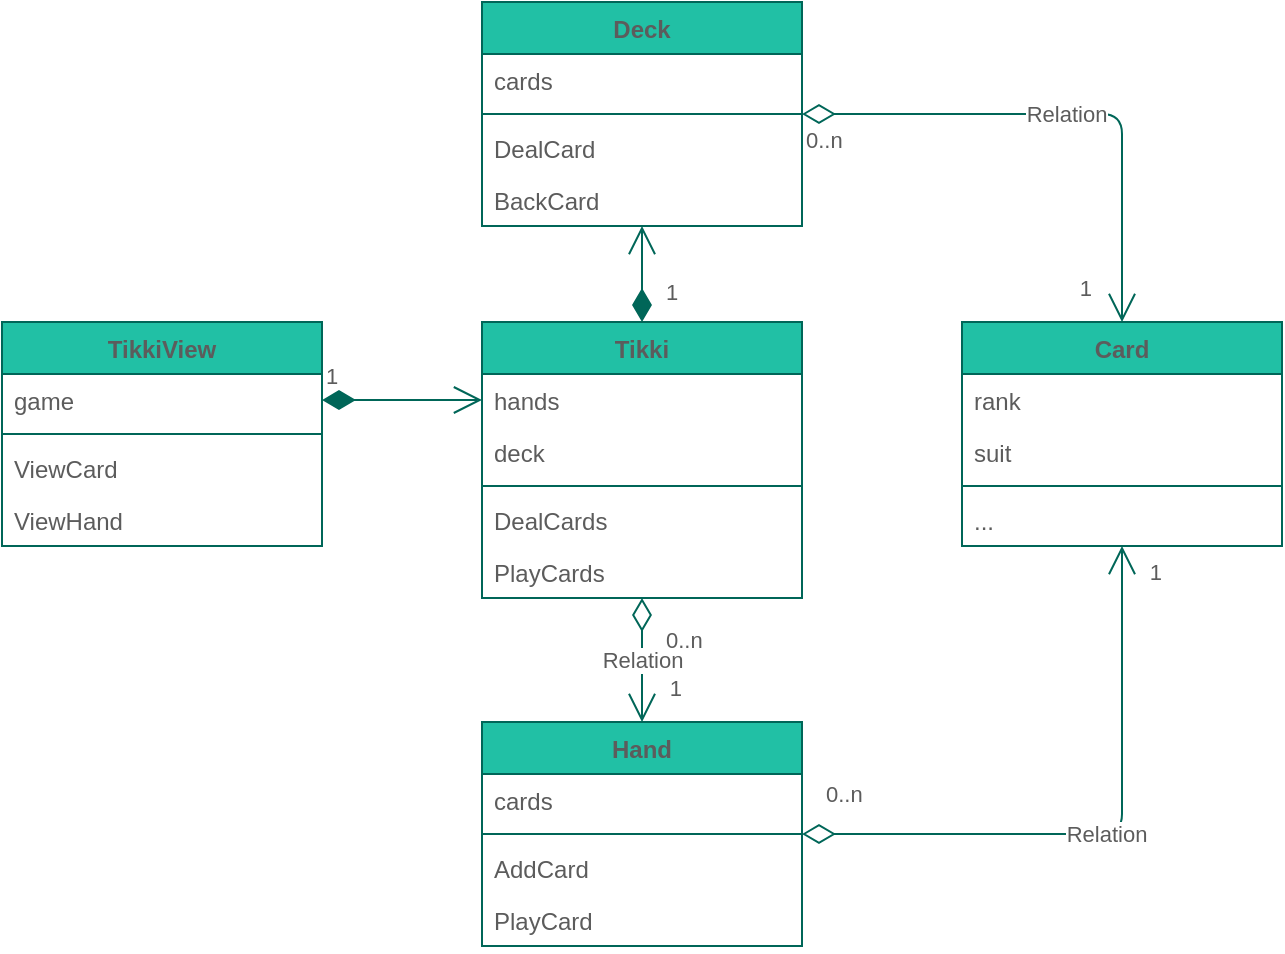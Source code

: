 <mxfile version="16.4.0" type="device" pages="2"><diagram id="RX4p3OTOQVOlGq16q89p" name="Tikki"><mxGraphModel dx="1360" dy="1025" grid="1" gridSize="10" guides="1" tooltips="1" connect="1" arrows="1" fold="1" page="1" pageScale="1" pageWidth="1169" pageHeight="827" math="0" shadow="0"><root><mxCell id="-Nuhy8uTT4zvfSv6QDly-0"/><mxCell id="-Nuhy8uTT4zvfSv6QDly-1" parent="-Nuhy8uTT4zvfSv6QDly-0"/><mxCell id="T8y8iJUfn7oPZhLrixho-6" value="Card" style="swimlane;fontStyle=1;align=center;verticalAlign=top;childLayout=stackLayout;horizontal=1;startSize=26;horizontalStack=0;resizeParent=1;resizeParentMax=0;resizeLast=0;collapsible=1;marginBottom=0;rounded=0;fillColor=#21C0A5;strokeColor=#006658;fontColor=#5C5C5C;" parent="-Nuhy8uTT4zvfSv6QDly-1" vertex="1"><mxGeometry x="520" y="280" width="160" height="112" as="geometry"><mxRectangle x="320" y="520" width="60" height="26" as="alternateBounds"/></mxGeometry></mxCell><mxCell id="T8y8iJUfn7oPZhLrixho-7" value="rank" style="text;strokeColor=none;fillColor=none;align=left;verticalAlign=top;spacingLeft=4;spacingRight=4;overflow=hidden;rotatable=0;points=[[0,0.5],[1,0.5]];portConstraint=eastwest;rounded=0;fontColor=#5C5C5C;" parent="T8y8iJUfn7oPZhLrixho-6" vertex="1"><mxGeometry y="26" width="160" height="26" as="geometry"/></mxCell><mxCell id="T8y8iJUfn7oPZhLrixho-10" value="suit" style="text;strokeColor=none;fillColor=none;align=left;verticalAlign=top;spacingLeft=4;spacingRight=4;overflow=hidden;rotatable=0;points=[[0,0.5],[1,0.5]];portConstraint=eastwest;rounded=0;fontColor=#5C5C5C;" parent="T8y8iJUfn7oPZhLrixho-6" vertex="1"><mxGeometry y="52" width="160" height="26" as="geometry"/></mxCell><mxCell id="T8y8iJUfn7oPZhLrixho-8" value="" style="line;strokeWidth=1;fillColor=none;align=left;verticalAlign=middle;spacingTop=-1;spacingLeft=3;spacingRight=3;rotatable=0;labelPosition=right;points=[];portConstraint=eastwest;rounded=0;strokeColor=#006658;fontColor=#5C5C5C;" parent="T8y8iJUfn7oPZhLrixho-6" vertex="1"><mxGeometry y="78" width="160" height="8" as="geometry"/></mxCell><mxCell id="EczEbNSRcVhQ7qHqxCyy-0" value="..." style="text;strokeColor=none;fillColor=none;align=left;verticalAlign=top;spacingLeft=4;spacingRight=4;overflow=hidden;rotatable=0;points=[[0,0.5],[1,0.5]];portConstraint=eastwest;rounded=0;sketch=0;fontColor=#5C5C5C;" parent="T8y8iJUfn7oPZhLrixho-6" vertex="1"><mxGeometry y="86" width="160" height="26" as="geometry"/></mxCell><mxCell id="T8y8iJUfn7oPZhLrixho-12" value="Deck" style="swimlane;fontStyle=1;align=center;verticalAlign=top;childLayout=stackLayout;horizontal=1;startSize=26;horizontalStack=0;resizeParent=1;resizeParentMax=0;resizeLast=0;collapsible=1;marginBottom=0;rounded=0;sketch=0;fontColor=#5C5C5C;strokeColor=#006658;fillColor=#21C0A5;" parent="-Nuhy8uTT4zvfSv6QDly-1" vertex="1"><mxGeometry x="280" y="120" width="160" height="112" as="geometry"/></mxCell><mxCell id="T8y8iJUfn7oPZhLrixho-13" value="cards" style="text;strokeColor=none;fillColor=none;align=left;verticalAlign=top;spacingLeft=4;spacingRight=4;overflow=hidden;rotatable=0;points=[[0,0.5],[1,0.5]];portConstraint=eastwest;rounded=0;sketch=0;fontColor=#5C5C5C;" parent="T8y8iJUfn7oPZhLrixho-12" vertex="1"><mxGeometry y="26" width="160" height="26" as="geometry"/></mxCell><mxCell id="T8y8iJUfn7oPZhLrixho-14" value="" style="line;strokeWidth=1;fillColor=none;align=left;verticalAlign=middle;spacingTop=-1;spacingLeft=3;spacingRight=3;rotatable=0;labelPosition=right;points=[];portConstraint=eastwest;rounded=0;sketch=0;fontColor=#5C5C5C;strokeColor=#006658;" parent="T8y8iJUfn7oPZhLrixho-12" vertex="1"><mxGeometry y="52" width="160" height="8" as="geometry"/></mxCell><mxCell id="T8y8iJUfn7oPZhLrixho-15" value="DealCard" style="text;strokeColor=none;fillColor=none;align=left;verticalAlign=top;spacingLeft=4;spacingRight=4;overflow=hidden;rotatable=0;points=[[0,0.5],[1,0.5]];portConstraint=eastwest;rounded=0;sketch=0;fontColor=#5C5C5C;" parent="T8y8iJUfn7oPZhLrixho-12" vertex="1"><mxGeometry y="60" width="160" height="26" as="geometry"/></mxCell><mxCell id="yNmr_ca3rQCdGXlpFn8b-0" value="BackCard" style="text;strokeColor=none;fillColor=none;align=left;verticalAlign=top;spacingLeft=4;spacingRight=4;overflow=hidden;rotatable=0;points=[[0,0.5],[1,0.5]];portConstraint=eastwest;fontColor=#5C5C5C;" vertex="1" parent="T8y8iJUfn7oPZhLrixho-12"><mxGeometry y="86" width="160" height="26" as="geometry"/></mxCell><mxCell id="T8y8iJUfn7oPZhLrixho-16" value="Tikki" style="swimlane;fontStyle=1;align=center;verticalAlign=top;childLayout=stackLayout;horizontal=1;startSize=26;horizontalStack=0;resizeParent=1;resizeParentMax=0;resizeLast=0;collapsible=1;marginBottom=0;rounded=0;sketch=0;fontColor=#5C5C5C;strokeColor=#006658;fillColor=#21C0A5;" parent="-Nuhy8uTT4zvfSv6QDly-1" vertex="1"><mxGeometry x="280" y="280" width="160" height="138" as="geometry"/></mxCell><mxCell id="T8y8iJUfn7oPZhLrixho-17" value="hands" style="text;strokeColor=none;fillColor=none;align=left;verticalAlign=top;spacingLeft=4;spacingRight=4;overflow=hidden;rotatable=0;points=[[0,0.5],[1,0.5]];portConstraint=eastwest;rounded=0;sketch=0;fontColor=#5C5C5C;" parent="T8y8iJUfn7oPZhLrixho-16" vertex="1"><mxGeometry y="26" width="160" height="26" as="geometry"/></mxCell><mxCell id="n0GGKXsMigTYkd6PRefR-13" value="deck" style="text;strokeColor=none;fillColor=none;align=left;verticalAlign=top;spacingLeft=4;spacingRight=4;overflow=hidden;rotatable=0;points=[[0,0.5],[1,0.5]];portConstraint=eastwest;rounded=0;sketch=0;fontColor=#5C5C5C;" parent="T8y8iJUfn7oPZhLrixho-16" vertex="1"><mxGeometry y="52" width="160" height="26" as="geometry"/></mxCell><mxCell id="T8y8iJUfn7oPZhLrixho-18" value="" style="line;strokeWidth=1;fillColor=none;align=left;verticalAlign=middle;spacingTop=-1;spacingLeft=3;spacingRight=3;rotatable=0;labelPosition=right;points=[];portConstraint=eastwest;rounded=0;sketch=0;fontColor=#5C5C5C;strokeColor=#006658;" parent="T8y8iJUfn7oPZhLrixho-16" vertex="1"><mxGeometry y="78" width="160" height="8" as="geometry"/></mxCell><mxCell id="n0GGKXsMigTYkd6PRefR-26" value="DealCards" style="text;strokeColor=none;fillColor=none;align=left;verticalAlign=top;spacingLeft=4;spacingRight=4;overflow=hidden;rotatable=0;points=[[0,0.5],[1,0.5]];portConstraint=eastwest;rounded=0;sketch=0;fontColor=#5C5C5C;" parent="T8y8iJUfn7oPZhLrixho-16" vertex="1"><mxGeometry y="86" width="160" height="26" as="geometry"/></mxCell><mxCell id="yNmr_ca3rQCdGXlpFn8b-1" value="PlayCards" style="text;strokeColor=none;fillColor=none;align=left;verticalAlign=top;spacingLeft=4;spacingRight=4;overflow=hidden;rotatable=0;points=[[0,0.5],[1,0.5]];portConstraint=eastwest;rounded=0;sketch=0;fontColor=#5C5C5C;" vertex="1" parent="T8y8iJUfn7oPZhLrixho-16"><mxGeometry y="112" width="160" height="26" as="geometry"/></mxCell><mxCell id="n0GGKXsMigTYkd6PRefR-9" value="Hand" style="swimlane;fontStyle=1;align=center;verticalAlign=top;childLayout=stackLayout;horizontal=1;startSize=26;horizontalStack=0;resizeParent=1;resizeParentMax=0;resizeLast=0;collapsible=1;marginBottom=0;rounded=0;sketch=0;fontColor=#5C5C5C;strokeColor=#006658;fillColor=#21C0A5;" parent="-Nuhy8uTT4zvfSv6QDly-1" vertex="1"><mxGeometry x="280" y="480" width="160" height="112" as="geometry"/></mxCell><mxCell id="n0GGKXsMigTYkd6PRefR-10" value="cards" style="text;strokeColor=none;fillColor=none;align=left;verticalAlign=top;spacingLeft=4;spacingRight=4;overflow=hidden;rotatable=0;points=[[0,0.5],[1,0.5]];portConstraint=eastwest;rounded=0;sketch=0;fontColor=#5C5C5C;" parent="n0GGKXsMigTYkd6PRefR-9" vertex="1"><mxGeometry y="26" width="160" height="26" as="geometry"/></mxCell><mxCell id="n0GGKXsMigTYkd6PRefR-11" value="" style="line;strokeWidth=1;fillColor=none;align=left;verticalAlign=middle;spacingTop=-1;spacingLeft=3;spacingRight=3;rotatable=0;labelPosition=right;points=[];portConstraint=eastwest;rounded=0;sketch=0;fontColor=#5C5C5C;strokeColor=#006658;" parent="n0GGKXsMigTYkd6PRefR-9" vertex="1"><mxGeometry y="52" width="160" height="8" as="geometry"/></mxCell><mxCell id="lcXUqNYiZ0msHc2KfiEU-13" value="AddCard" style="text;strokeColor=none;fillColor=none;align=left;verticalAlign=top;spacingLeft=4;spacingRight=4;overflow=hidden;rotatable=0;points=[[0,0.5],[1,0.5]];portConstraint=eastwest;rounded=0;sketch=0;fontColor=#5C5C5C;" parent="n0GGKXsMigTYkd6PRefR-9" vertex="1"><mxGeometry y="60" width="160" height="26" as="geometry"/></mxCell><mxCell id="lcXUqNYiZ0msHc2KfiEU-14" value="PlayCard" style="text;strokeColor=none;fillColor=none;align=left;verticalAlign=top;spacingLeft=4;spacingRight=4;overflow=hidden;rotatable=0;points=[[0,0.5],[1,0.5]];portConstraint=eastwest;rounded=0;sketch=0;fontColor=#5C5C5C;" parent="n0GGKXsMigTYkd6PRefR-9" vertex="1"><mxGeometry y="86" width="160" height="26" as="geometry"/></mxCell><mxCell id="n0GGKXsMigTYkd6PRefR-21" value="TikkiView" style="swimlane;fontStyle=1;align=center;verticalAlign=top;childLayout=stackLayout;horizontal=1;startSize=26;horizontalStack=0;resizeParent=1;resizeParentMax=0;resizeLast=0;collapsible=1;marginBottom=0;rounded=0;sketch=0;fontColor=#5C5C5C;strokeColor=#006658;fillColor=#21C0A5;" parent="-Nuhy8uTT4zvfSv6QDly-1" vertex="1"><mxGeometry x="40" y="280" width="160" height="112" as="geometry"/></mxCell><mxCell id="n0GGKXsMigTYkd6PRefR-22" value="game" style="text;strokeColor=none;fillColor=none;align=left;verticalAlign=top;spacingLeft=4;spacingRight=4;overflow=hidden;rotatable=0;points=[[0,0.5],[1,0.5]];portConstraint=eastwest;rounded=0;sketch=0;fontColor=#5C5C5C;" parent="n0GGKXsMigTYkd6PRefR-21" vertex="1"><mxGeometry y="26" width="160" height="26" as="geometry"/></mxCell><mxCell id="n0GGKXsMigTYkd6PRefR-23" value="" style="line;strokeWidth=1;fillColor=none;align=left;verticalAlign=middle;spacingTop=-1;spacingLeft=3;spacingRight=3;rotatable=0;labelPosition=right;points=[];portConstraint=eastwest;rounded=0;sketch=0;fontColor=#5C5C5C;strokeColor=#006658;" parent="n0GGKXsMigTYkd6PRefR-21" vertex="1"><mxGeometry y="52" width="160" height="8" as="geometry"/></mxCell><mxCell id="n0GGKXsMigTYkd6PRefR-25" value="ViewCard" style="text;strokeColor=none;fillColor=none;align=left;verticalAlign=top;spacingLeft=4;spacingRight=4;overflow=hidden;rotatable=0;points=[[0,0.5],[1,0.5]];portConstraint=eastwest;rounded=0;sketch=0;fontColor=#5C5C5C;" parent="n0GGKXsMigTYkd6PRefR-21" vertex="1"><mxGeometry y="60" width="160" height="26" as="geometry"/></mxCell><mxCell id="n0GGKXsMigTYkd6PRefR-24" value="ViewHand" style="text;strokeColor=none;fillColor=none;align=left;verticalAlign=top;spacingLeft=4;spacingRight=4;overflow=hidden;rotatable=0;points=[[0,0.5],[1,0.5]];portConstraint=eastwest;rounded=0;sketch=0;fontColor=#5C5C5C;" parent="n0GGKXsMigTYkd6PRefR-21" vertex="1"><mxGeometry y="86" width="160" height="26" as="geometry"/></mxCell><mxCell id="n0GGKXsMigTYkd6PRefR-27" value="1" style="endArrow=open;html=1;endSize=12;startArrow=diamondThin;startSize=14;startFill=1;edgeStyle=orthogonalEdgeStyle;align=left;verticalAlign=bottom;rounded=1;sketch=0;fontColor=#5C5C5C;strokeColor=#006658;fillColor=#21C0A5;curved=0;exitX=1;exitY=0.5;exitDx=0;exitDy=0;entryX=0;entryY=0.5;entryDx=0;entryDy=0;" parent="-Nuhy8uTT4zvfSv6QDly-1" source="n0GGKXsMigTYkd6PRefR-22" target="T8y8iJUfn7oPZhLrixho-17" edge="1"><mxGeometry x="-1" y="3" relative="1" as="geometry"><mxPoint x="140" y="210" as="sourcePoint"/><mxPoint x="210" y="220" as="targetPoint"/></mxGeometry></mxCell><mxCell id="lcXUqNYiZ0msHc2KfiEU-1" value="1" style="endArrow=open;html=1;endSize=12;startArrow=diamondThin;startSize=14;startFill=1;edgeStyle=orthogonalEdgeStyle;align=left;verticalAlign=bottom;rounded=1;sketch=0;fontColor=#5C5C5C;strokeColor=#006658;fillColor=#21C0A5;curved=0;" parent="-Nuhy8uTT4zvfSv6QDly-1" source="T8y8iJUfn7oPZhLrixho-16" target="T8y8iJUfn7oPZhLrixho-12" edge="1"><mxGeometry x="-0.73" y="-10" relative="1" as="geometry"><mxPoint x="360" y="290" as="sourcePoint"/><mxPoint x="520" y="300" as="targetPoint"/><mxPoint as="offset"/></mxGeometry></mxCell><mxCell id="lcXUqNYiZ0msHc2KfiEU-3" value="Relation" style="endArrow=open;html=1;endSize=12;startArrow=diamondThin;startSize=14;startFill=0;edgeStyle=orthogonalEdgeStyle;rounded=1;sketch=0;fontColor=#5C5C5C;strokeColor=#006658;fillColor=#21C0A5;curved=0;" parent="-Nuhy8uTT4zvfSv6QDly-1" source="T8y8iJUfn7oPZhLrixho-16" target="n0GGKXsMigTYkd6PRefR-9" edge="1"><mxGeometry relative="1" as="geometry"><mxPoint x="510" y="440" as="sourcePoint"/><mxPoint x="360" y="480" as="targetPoint"/></mxGeometry></mxCell><mxCell id="lcXUqNYiZ0msHc2KfiEU-4" value="0..n" style="edgeLabel;resizable=0;html=1;align=left;verticalAlign=top;rounded=0;sketch=0;fontColor=#5C5C5C;strokeColor=#006658;fillColor=#21C0A5;" parent="lcXUqNYiZ0msHc2KfiEU-3" connectable="0" vertex="1"><mxGeometry x="-1" relative="1" as="geometry"><mxPoint x="10" y="8" as="offset"/></mxGeometry></mxCell><mxCell id="lcXUqNYiZ0msHc2KfiEU-5" value="1" style="edgeLabel;resizable=0;html=1;align=right;verticalAlign=top;rounded=0;sketch=0;fontColor=#5C5C5C;strokeColor=#006658;fillColor=#21C0A5;" parent="lcXUqNYiZ0msHc2KfiEU-3" connectable="0" vertex="1"><mxGeometry x="1" relative="1" as="geometry"><mxPoint x="20" y="-30" as="offset"/></mxGeometry></mxCell><mxCell id="lcXUqNYiZ0msHc2KfiEU-7" value="Relation" style="endArrow=open;html=1;endSize=12;startArrow=diamondThin;startSize=14;startFill=0;edgeStyle=orthogonalEdgeStyle;rounded=1;sketch=0;fontColor=#5C5C5C;strokeColor=#006658;fillColor=#21C0A5;curved=0;" parent="-Nuhy8uTT4zvfSv6QDly-1" source="n0GGKXsMigTYkd6PRefR-9" target="T8y8iJUfn7oPZhLrixho-6" edge="1"><mxGeometry relative="1" as="geometry"><mxPoint x="600" y="430" as="sourcePoint"/><mxPoint x="760" y="430" as="targetPoint"/></mxGeometry></mxCell><mxCell id="lcXUqNYiZ0msHc2KfiEU-8" value="0..n" style="edgeLabel;resizable=0;html=1;align=left;verticalAlign=top;rounded=0;sketch=0;fontColor=#5C5C5C;strokeColor=#006658;fillColor=#21C0A5;" parent="lcXUqNYiZ0msHc2KfiEU-7" connectable="0" vertex="1"><mxGeometry x="-1" relative="1" as="geometry"><mxPoint x="10" y="-33" as="offset"/></mxGeometry></mxCell><mxCell id="lcXUqNYiZ0msHc2KfiEU-9" value="1" style="edgeLabel;resizable=0;html=1;align=right;verticalAlign=top;rounded=0;sketch=0;fontColor=#5C5C5C;strokeColor=#006658;fillColor=#21C0A5;" parent="lcXUqNYiZ0msHc2KfiEU-7" connectable="0" vertex="1"><mxGeometry x="1" relative="1" as="geometry"><mxPoint x="20" as="offset"/></mxGeometry></mxCell><mxCell id="lcXUqNYiZ0msHc2KfiEU-10" value="Relation" style="endArrow=open;html=1;endSize=12;startArrow=diamondThin;startSize=14;startFill=0;edgeStyle=orthogonalEdgeStyle;rounded=1;sketch=0;fontColor=#5C5C5C;strokeColor=#006658;fillColor=#21C0A5;curved=0;" parent="-Nuhy8uTT4zvfSv6QDly-1" source="T8y8iJUfn7oPZhLrixho-12" target="T8y8iJUfn7oPZhLrixho-6" edge="1"><mxGeometry relative="1" as="geometry"><mxPoint x="530" y="150" as="sourcePoint"/><mxPoint x="690" y="150" as="targetPoint"/></mxGeometry></mxCell><mxCell id="lcXUqNYiZ0msHc2KfiEU-11" value="0..n" style="edgeLabel;resizable=0;html=1;align=left;verticalAlign=top;rounded=0;sketch=0;fontColor=#5C5C5C;strokeColor=#006658;fillColor=#21C0A5;" parent="lcXUqNYiZ0msHc2KfiEU-10" connectable="0" vertex="1"><mxGeometry x="-1" relative="1" as="geometry"/></mxCell><mxCell id="lcXUqNYiZ0msHc2KfiEU-12" value="1" style="edgeLabel;resizable=0;html=1;align=right;verticalAlign=top;rounded=0;sketch=0;fontColor=#5C5C5C;strokeColor=#006658;fillColor=#21C0A5;" parent="lcXUqNYiZ0msHc2KfiEU-10" connectable="0" vertex="1"><mxGeometry x="1" relative="1" as="geometry"><mxPoint x="-15" y="-30" as="offset"/></mxGeometry></mxCell></root></mxGraphModel></diagram><diagram id="C5RBs43oDa-KdzZeNtuy" name="Template"><mxGraphModel dx="1360" dy="1025" grid="1" gridSize="10" guides="1" tooltips="1" connect="1" arrows="1" fold="1" page="1" pageScale="1" pageWidth="827" pageHeight="1169" math="0" shadow="0"><root><mxCell id="WIyWlLk6GJQsqaUBKTNV-0"/><mxCell id="WIyWlLk6GJQsqaUBKTNV-1" parent="WIyWlLk6GJQsqaUBKTNV-0"/><mxCell id="zkfFHV4jXpPFQw0GAbJ--0" value="Person" style="swimlane;fontStyle=2;align=center;verticalAlign=top;childLayout=stackLayout;horizontal=1;startSize=26;horizontalStack=0;resizeParent=1;resizeLast=0;collapsible=1;marginBottom=0;rounded=0;shadow=0;strokeWidth=1;" parent="WIyWlLk6GJQsqaUBKTNV-1" vertex="1"><mxGeometry x="220" y="120" width="160" height="138" as="geometry"><mxRectangle x="230" y="140" width="160" height="26" as="alternateBounds"/></mxGeometry></mxCell><mxCell id="zkfFHV4jXpPFQw0GAbJ--1" value="Name" style="text;align=left;verticalAlign=top;spacingLeft=4;spacingRight=4;overflow=hidden;rotatable=0;points=[[0,0.5],[1,0.5]];portConstraint=eastwest;" parent="zkfFHV4jXpPFQw0GAbJ--0" vertex="1"><mxGeometry y="26" width="160" height="26" as="geometry"/></mxCell><mxCell id="zkfFHV4jXpPFQw0GAbJ--2" value="Phone Number" style="text;align=left;verticalAlign=top;spacingLeft=4;spacingRight=4;overflow=hidden;rotatable=0;points=[[0,0.5],[1,0.5]];portConstraint=eastwest;rounded=0;shadow=0;html=0;" parent="zkfFHV4jXpPFQw0GAbJ--0" vertex="1"><mxGeometry y="52" width="160" height="26" as="geometry"/></mxCell><mxCell id="zkfFHV4jXpPFQw0GAbJ--3" value="Email Address" style="text;align=left;verticalAlign=top;spacingLeft=4;spacingRight=4;overflow=hidden;rotatable=0;points=[[0,0.5],[1,0.5]];portConstraint=eastwest;rounded=0;shadow=0;html=0;" parent="zkfFHV4jXpPFQw0GAbJ--0" vertex="1"><mxGeometry y="78" width="160" height="26" as="geometry"/></mxCell><mxCell id="zkfFHV4jXpPFQw0GAbJ--4" value="" style="line;html=1;strokeWidth=1;align=left;verticalAlign=middle;spacingTop=-1;spacingLeft=3;spacingRight=3;rotatable=0;labelPosition=right;points=[];portConstraint=eastwest;" parent="zkfFHV4jXpPFQw0GAbJ--0" vertex="1"><mxGeometry y="104" width="160" height="8" as="geometry"/></mxCell><mxCell id="zkfFHV4jXpPFQw0GAbJ--5" value="Purchase Parking Pass" style="text;align=left;verticalAlign=top;spacingLeft=4;spacingRight=4;overflow=hidden;rotatable=0;points=[[0,0.5],[1,0.5]];portConstraint=eastwest;" parent="zkfFHV4jXpPFQw0GAbJ--0" vertex="1"><mxGeometry y="112" width="160" height="26" as="geometry"/></mxCell><mxCell id="zkfFHV4jXpPFQw0GAbJ--6" value="Student" style="swimlane;fontStyle=0;align=center;verticalAlign=top;childLayout=stackLayout;horizontal=1;startSize=26;horizontalStack=0;resizeParent=1;resizeLast=0;collapsible=1;marginBottom=0;rounded=0;shadow=0;strokeWidth=1;" parent="WIyWlLk6GJQsqaUBKTNV-1" vertex="1"><mxGeometry x="120" y="360" width="160" height="138" as="geometry"><mxRectangle x="130" y="380" width="160" height="26" as="alternateBounds"/></mxGeometry></mxCell><mxCell id="zkfFHV4jXpPFQw0GAbJ--7" value="Student Number" style="text;align=left;verticalAlign=top;spacingLeft=4;spacingRight=4;overflow=hidden;rotatable=0;points=[[0,0.5],[1,0.5]];portConstraint=eastwest;" parent="zkfFHV4jXpPFQw0GAbJ--6" vertex="1"><mxGeometry y="26" width="160" height="26" as="geometry"/></mxCell><mxCell id="zkfFHV4jXpPFQw0GAbJ--8" value="Average Mark" style="text;align=left;verticalAlign=top;spacingLeft=4;spacingRight=4;overflow=hidden;rotatable=0;points=[[0,0.5],[1,0.5]];portConstraint=eastwest;rounded=0;shadow=0;html=0;" parent="zkfFHV4jXpPFQw0GAbJ--6" vertex="1"><mxGeometry y="52" width="160" height="26" as="geometry"/></mxCell><mxCell id="zkfFHV4jXpPFQw0GAbJ--9" value="" style="line;html=1;strokeWidth=1;align=left;verticalAlign=middle;spacingTop=-1;spacingLeft=3;spacingRight=3;rotatable=0;labelPosition=right;points=[];portConstraint=eastwest;" parent="zkfFHV4jXpPFQw0GAbJ--6" vertex="1"><mxGeometry y="78" width="160" height="8" as="geometry"/></mxCell><mxCell id="zkfFHV4jXpPFQw0GAbJ--10" value="Is Eligible To Enroll" style="text;align=left;verticalAlign=top;spacingLeft=4;spacingRight=4;overflow=hidden;rotatable=0;points=[[0,0.5],[1,0.5]];portConstraint=eastwest;fontStyle=4" parent="zkfFHV4jXpPFQw0GAbJ--6" vertex="1"><mxGeometry y="86" width="160" height="26" as="geometry"/></mxCell><mxCell id="zkfFHV4jXpPFQw0GAbJ--11" value="Get Seminars Taken" style="text;align=left;verticalAlign=top;spacingLeft=4;spacingRight=4;overflow=hidden;rotatable=0;points=[[0,0.5],[1,0.5]];portConstraint=eastwest;" parent="zkfFHV4jXpPFQw0GAbJ--6" vertex="1"><mxGeometry y="112" width="160" height="26" as="geometry"/></mxCell><mxCell id="zkfFHV4jXpPFQw0GAbJ--12" value="" style="endArrow=block;endSize=10;endFill=0;shadow=0;strokeWidth=1;rounded=0;edgeStyle=elbowEdgeStyle;elbow=vertical;" parent="WIyWlLk6GJQsqaUBKTNV-1" source="zkfFHV4jXpPFQw0GAbJ--6" target="zkfFHV4jXpPFQw0GAbJ--0" edge="1"><mxGeometry width="160" relative="1" as="geometry"><mxPoint x="200" y="203" as="sourcePoint"/><mxPoint x="200" y="203" as="targetPoint"/></mxGeometry></mxCell><mxCell id="zkfFHV4jXpPFQw0GAbJ--13" value="Professor" style="swimlane;fontStyle=0;align=center;verticalAlign=top;childLayout=stackLayout;horizontal=1;startSize=26;horizontalStack=0;resizeParent=1;resizeLast=0;collapsible=1;marginBottom=0;rounded=0;shadow=0;strokeWidth=1;" parent="WIyWlLk6GJQsqaUBKTNV-1" vertex="1"><mxGeometry x="330" y="360" width="160" height="70" as="geometry"><mxRectangle x="340" y="380" width="170" height="26" as="alternateBounds"/></mxGeometry></mxCell><mxCell id="zkfFHV4jXpPFQw0GAbJ--14" value="Salary" style="text;align=left;verticalAlign=top;spacingLeft=4;spacingRight=4;overflow=hidden;rotatable=0;points=[[0,0.5],[1,0.5]];portConstraint=eastwest;" parent="zkfFHV4jXpPFQw0GAbJ--13" vertex="1"><mxGeometry y="26" width="160" height="26" as="geometry"/></mxCell><mxCell id="zkfFHV4jXpPFQw0GAbJ--15" value="" style="line;html=1;strokeWidth=1;align=left;verticalAlign=middle;spacingTop=-1;spacingLeft=3;spacingRight=3;rotatable=0;labelPosition=right;points=[];portConstraint=eastwest;" parent="zkfFHV4jXpPFQw0GAbJ--13" vertex="1"><mxGeometry y="52" width="160" height="8" as="geometry"/></mxCell><mxCell id="zkfFHV4jXpPFQw0GAbJ--16" value="" style="endArrow=block;endSize=10;endFill=0;shadow=0;strokeWidth=1;rounded=0;edgeStyle=elbowEdgeStyle;elbow=vertical;" parent="WIyWlLk6GJQsqaUBKTNV-1" source="zkfFHV4jXpPFQw0GAbJ--13" target="zkfFHV4jXpPFQw0GAbJ--0" edge="1"><mxGeometry width="160" relative="1" as="geometry"><mxPoint x="210" y="373" as="sourcePoint"/><mxPoint x="310" y="271" as="targetPoint"/></mxGeometry></mxCell><mxCell id="zkfFHV4jXpPFQw0GAbJ--17" value="Address" style="swimlane;fontStyle=0;align=center;verticalAlign=top;childLayout=stackLayout;horizontal=1;startSize=26;horizontalStack=0;resizeParent=1;resizeLast=0;collapsible=1;marginBottom=0;rounded=0;shadow=0;strokeWidth=1;" parent="WIyWlLk6GJQsqaUBKTNV-1" vertex="1"><mxGeometry x="508" y="120" width="160" height="216" as="geometry"><mxRectangle x="550" y="140" width="160" height="26" as="alternateBounds"/></mxGeometry></mxCell><mxCell id="zkfFHV4jXpPFQw0GAbJ--18" value="Street" style="text;align=left;verticalAlign=top;spacingLeft=4;spacingRight=4;overflow=hidden;rotatable=0;points=[[0,0.5],[1,0.5]];portConstraint=eastwest;" parent="zkfFHV4jXpPFQw0GAbJ--17" vertex="1"><mxGeometry y="26" width="160" height="26" as="geometry"/></mxCell><mxCell id="zkfFHV4jXpPFQw0GAbJ--19" value="City" style="text;align=left;verticalAlign=top;spacingLeft=4;spacingRight=4;overflow=hidden;rotatable=0;points=[[0,0.5],[1,0.5]];portConstraint=eastwest;rounded=0;shadow=0;html=0;" parent="zkfFHV4jXpPFQw0GAbJ--17" vertex="1"><mxGeometry y="52" width="160" height="26" as="geometry"/></mxCell><mxCell id="zkfFHV4jXpPFQw0GAbJ--20" value="State" style="text;align=left;verticalAlign=top;spacingLeft=4;spacingRight=4;overflow=hidden;rotatable=0;points=[[0,0.5],[1,0.5]];portConstraint=eastwest;rounded=0;shadow=0;html=0;" parent="zkfFHV4jXpPFQw0GAbJ--17" vertex="1"><mxGeometry y="78" width="160" height="26" as="geometry"/></mxCell><mxCell id="zkfFHV4jXpPFQw0GAbJ--21" value="Postal Code" style="text;align=left;verticalAlign=top;spacingLeft=4;spacingRight=4;overflow=hidden;rotatable=0;points=[[0,0.5],[1,0.5]];portConstraint=eastwest;rounded=0;shadow=0;html=0;" parent="zkfFHV4jXpPFQw0GAbJ--17" vertex="1"><mxGeometry y="104" width="160" height="26" as="geometry"/></mxCell><mxCell id="zkfFHV4jXpPFQw0GAbJ--22" value="Country" style="text;align=left;verticalAlign=top;spacingLeft=4;spacingRight=4;overflow=hidden;rotatable=0;points=[[0,0.5],[1,0.5]];portConstraint=eastwest;rounded=0;shadow=0;html=0;" parent="zkfFHV4jXpPFQw0GAbJ--17" vertex="1"><mxGeometry y="130" width="160" height="26" as="geometry"/></mxCell><mxCell id="zkfFHV4jXpPFQw0GAbJ--23" value="" style="line;html=1;strokeWidth=1;align=left;verticalAlign=middle;spacingTop=-1;spacingLeft=3;spacingRight=3;rotatable=0;labelPosition=right;points=[];portConstraint=eastwest;" parent="zkfFHV4jXpPFQw0GAbJ--17" vertex="1"><mxGeometry y="156" width="160" height="8" as="geometry"/></mxCell><mxCell id="zkfFHV4jXpPFQw0GAbJ--24" value="Validate" style="text;align=left;verticalAlign=top;spacingLeft=4;spacingRight=4;overflow=hidden;rotatable=0;points=[[0,0.5],[1,0.5]];portConstraint=eastwest;" parent="zkfFHV4jXpPFQw0GAbJ--17" vertex="1"><mxGeometry y="164" width="160" height="26" as="geometry"/></mxCell><mxCell id="zkfFHV4jXpPFQw0GAbJ--25" value="Output As Label" style="text;align=left;verticalAlign=top;spacingLeft=4;spacingRight=4;overflow=hidden;rotatable=0;points=[[0,0.5],[1,0.5]];portConstraint=eastwest;" parent="zkfFHV4jXpPFQw0GAbJ--17" vertex="1"><mxGeometry y="190" width="160" height="26" as="geometry"/></mxCell><mxCell id="zkfFHV4jXpPFQw0GAbJ--26" value="" style="endArrow=open;shadow=0;strokeWidth=1;rounded=0;endFill=1;edgeStyle=elbowEdgeStyle;elbow=vertical;" parent="WIyWlLk6GJQsqaUBKTNV-1" source="zkfFHV4jXpPFQw0GAbJ--0" target="zkfFHV4jXpPFQw0GAbJ--17" edge="1"><mxGeometry x="0.5" y="41" relative="1" as="geometry"><mxPoint x="380" y="192" as="sourcePoint"/><mxPoint x="540" y="192" as="targetPoint"/><mxPoint x="-40" y="32" as="offset"/></mxGeometry></mxCell><mxCell id="zkfFHV4jXpPFQw0GAbJ--27" value="0..1" style="resizable=0;align=left;verticalAlign=bottom;labelBackgroundColor=none;fontSize=12;" parent="zkfFHV4jXpPFQw0GAbJ--26" connectable="0" vertex="1"><mxGeometry x="-1" relative="1" as="geometry"><mxPoint y="4" as="offset"/></mxGeometry></mxCell><mxCell id="zkfFHV4jXpPFQw0GAbJ--28" value="1" style="resizable=0;align=right;verticalAlign=bottom;labelBackgroundColor=none;fontSize=12;" parent="zkfFHV4jXpPFQw0GAbJ--26" connectable="0" vertex="1"><mxGeometry x="1" relative="1" as="geometry"><mxPoint x="-7" y="4" as="offset"/></mxGeometry></mxCell><mxCell id="zkfFHV4jXpPFQw0GAbJ--29" value="lives at" style="text;html=1;resizable=0;points=[];;align=center;verticalAlign=middle;labelBackgroundColor=none;rounded=0;shadow=0;strokeWidth=1;fontSize=12;" parent="zkfFHV4jXpPFQw0GAbJ--26" vertex="1" connectable="0"><mxGeometry x="0.5" y="49" relative="1" as="geometry"><mxPoint x="-38" y="40" as="offset"/></mxGeometry></mxCell></root></mxGraphModel></diagram></mxfile>